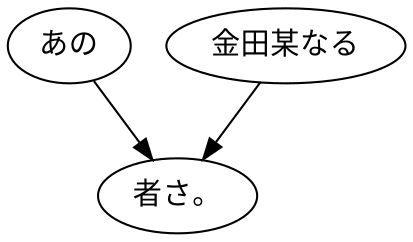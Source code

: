 digraph graph2575 {
	node0 [label="あの"];
	node1 [label="金田某なる"];
	node2 [label="者さ。"];
	node0 -> node2;
	node1 -> node2;
}

